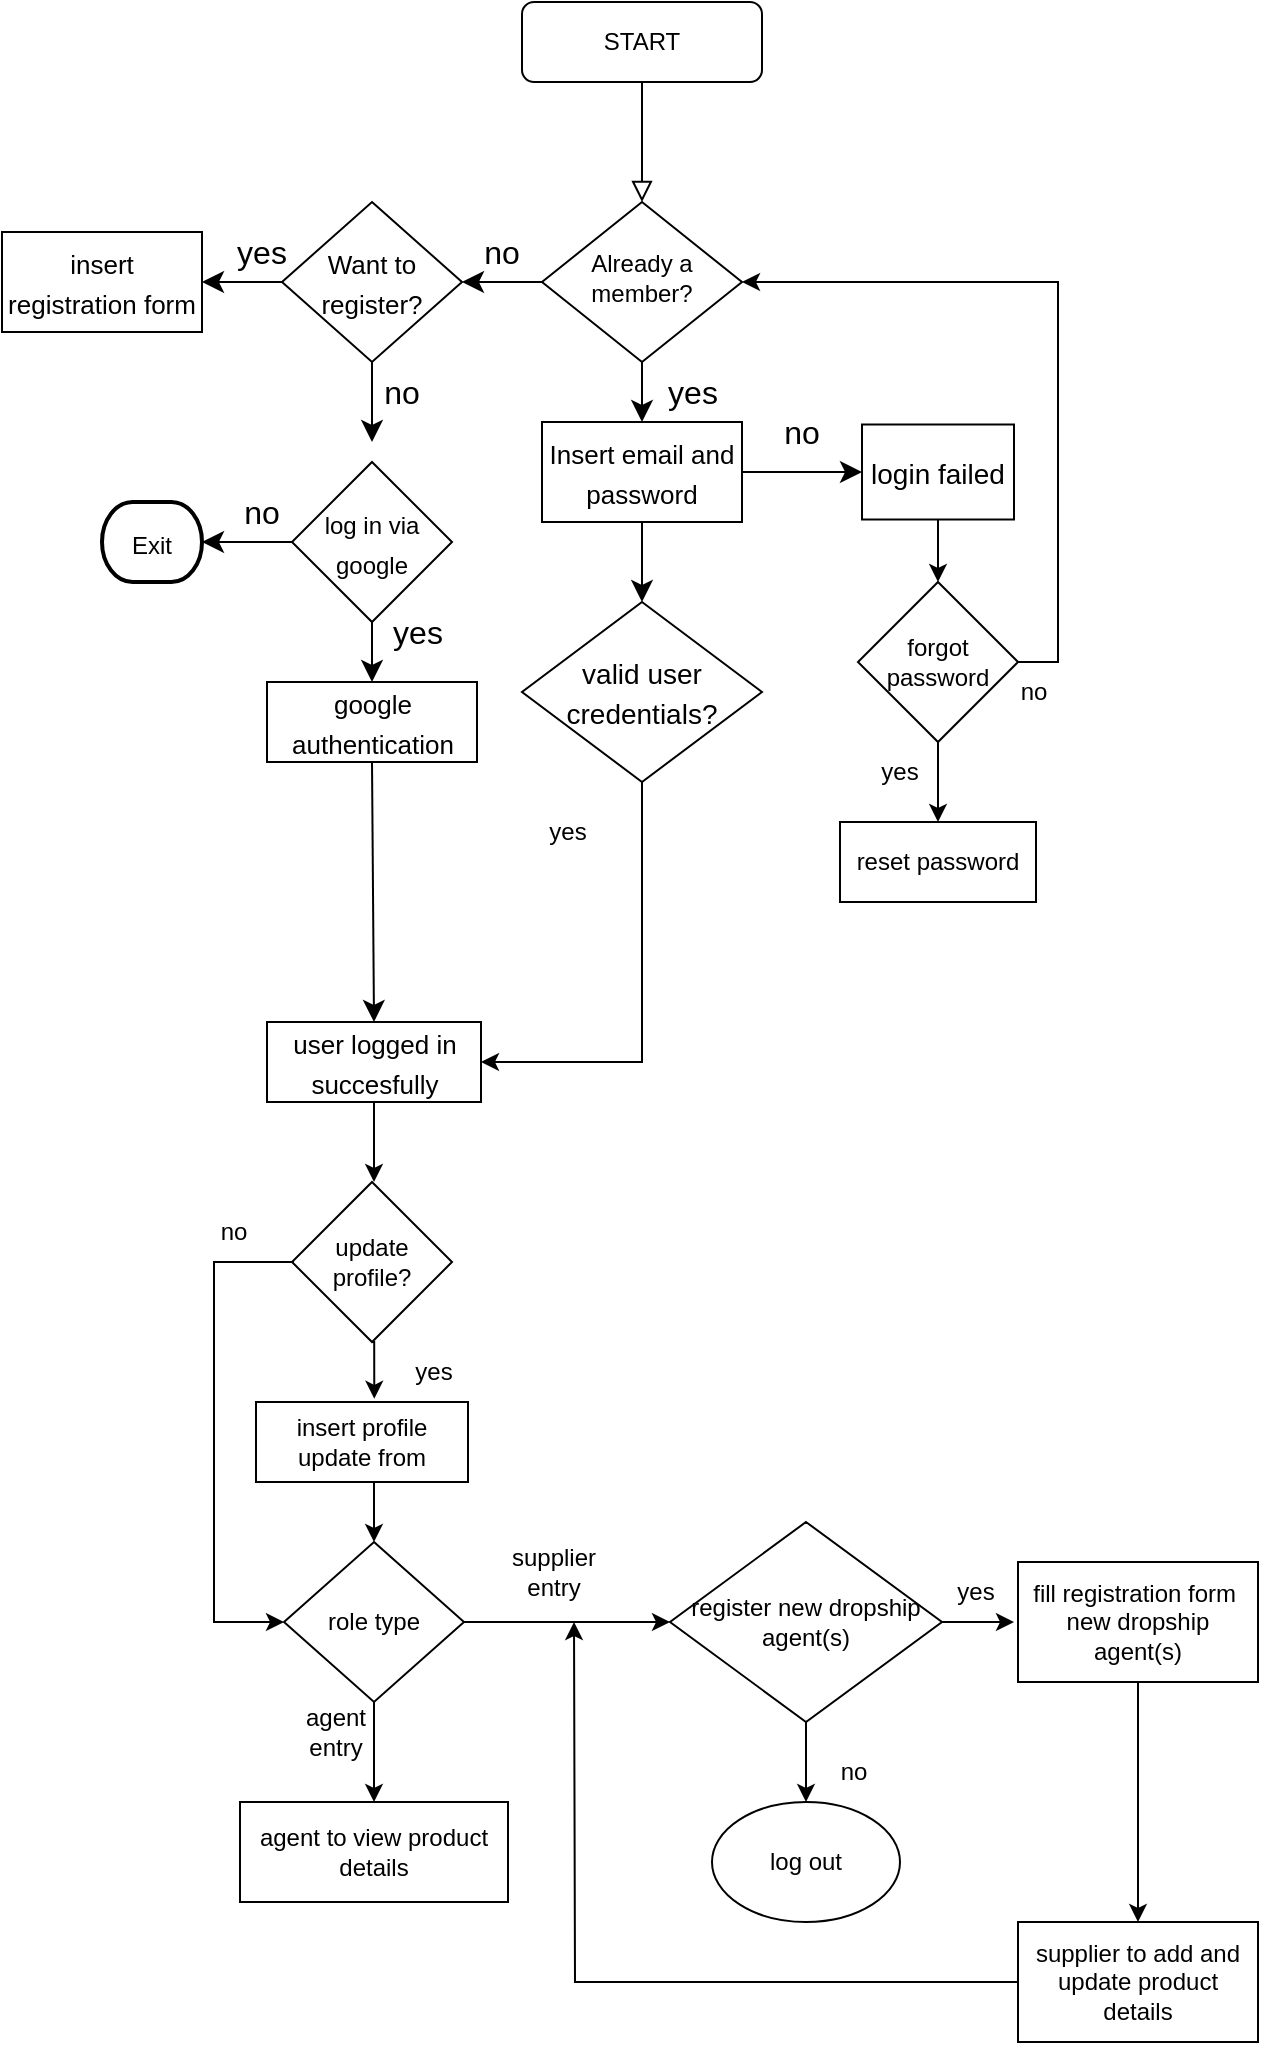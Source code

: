 <mxfile version="21.2.9" type="github" pages="4">
  <diagram id="C5RBs43oDa-KdzZeNtuy" name="m1">
    <mxGraphModel dx="2876" dy="1173" grid="1" gridSize="10" guides="1" tooltips="1" connect="1" arrows="1" fold="1" page="1" pageScale="1" pageWidth="827" pageHeight="1169" math="0" shadow="0">
      <root>
        <mxCell id="WIyWlLk6GJQsqaUBKTNV-0" />
        <mxCell id="WIyWlLk6GJQsqaUBKTNV-1" parent="WIyWlLk6GJQsqaUBKTNV-0" />
        <mxCell id="WIyWlLk6GJQsqaUBKTNV-2" value="" style="rounded=0;html=1;jettySize=auto;orthogonalLoop=1;fontSize=11;endArrow=block;endFill=0;endSize=8;strokeWidth=1;shadow=0;labelBackgroundColor=none;edgeStyle=orthogonalEdgeStyle;" parent="WIyWlLk6GJQsqaUBKTNV-1" source="WIyWlLk6GJQsqaUBKTNV-3" edge="1">
          <mxGeometry relative="1" as="geometry">
            <mxPoint x="-346" y="220" as="targetPoint" />
          </mxGeometry>
        </mxCell>
        <mxCell id="WIyWlLk6GJQsqaUBKTNV-3" value="START" style="rounded=1;whiteSpace=wrap;html=1;fontSize=12;glass=0;strokeWidth=1;shadow=0;" parent="WIyWlLk6GJQsqaUBKTNV-1" vertex="1">
          <mxGeometry x="-406" y="120" width="120" height="40" as="geometry" />
        </mxCell>
        <mxCell id="zm4V85OgwgDdGTfpfrWM-28" style="edgeStyle=none;curved=1;rounded=0;orthogonalLoop=1;jettySize=auto;html=1;exitX=0.5;exitY=1;exitDx=0;exitDy=0;entryX=0.5;entryY=0;entryDx=0;entryDy=0;fontSize=12;startSize=8;endSize=8;" parent="WIyWlLk6GJQsqaUBKTNV-1" source="WIyWlLk6GJQsqaUBKTNV-6" target="zm4V85OgwgDdGTfpfrWM-24" edge="1">
          <mxGeometry relative="1" as="geometry" />
        </mxCell>
        <mxCell id="WIyWlLk6GJQsqaUBKTNV-6" value="Already a member?" style="rhombus;whiteSpace=wrap;html=1;shadow=0;fontFamily=Helvetica;fontSize=12;align=center;strokeWidth=1;spacing=6;spacingTop=-4;" parent="WIyWlLk6GJQsqaUBKTNV-1" vertex="1">
          <mxGeometry x="-396" y="220" width="100" height="80" as="geometry" />
        </mxCell>
        <mxCell id="XUE7TOstbBYD1Scq_L32-0" value="" style="endArrow=classic;html=1;rounded=0;fontSize=12;startSize=8;endSize=8;curved=1;exitX=0;exitY=0.5;exitDx=0;exitDy=0;" parent="WIyWlLk6GJQsqaUBKTNV-1" edge="1">
          <mxGeometry width="50" height="50" relative="1" as="geometry">
            <mxPoint x="-436" y="260" as="sourcePoint" />
            <mxPoint x="-436" y="260" as="targetPoint" />
            <Array as="points" />
          </mxGeometry>
        </mxCell>
        <mxCell id="XUE7TOstbBYD1Scq_L32-2" value="yes" style="text;html=1;align=center;verticalAlign=middle;resizable=0;points=[];autosize=1;strokeColor=none;fillColor=none;fontSize=16;" parent="WIyWlLk6GJQsqaUBKTNV-1" vertex="1">
          <mxGeometry x="-346" y="300" width="50" height="30" as="geometry" />
        </mxCell>
        <mxCell id="XUE7TOstbBYD1Scq_L32-3" value="" style="endArrow=classic;html=1;rounded=0;fontSize=12;startSize=8;endSize=8;curved=1;exitX=0;exitY=0.5;exitDx=0;exitDy=0;" parent="WIyWlLk6GJQsqaUBKTNV-1" source="WIyWlLk6GJQsqaUBKTNV-6" edge="1">
          <mxGeometry width="50" height="50" relative="1" as="geometry">
            <mxPoint x="-396" y="260" as="sourcePoint" />
            <mxPoint x="-436" y="260" as="targetPoint" />
            <Array as="points">
              <mxPoint x="-426" y="260" />
            </Array>
          </mxGeometry>
        </mxCell>
        <mxCell id="XUE7TOstbBYD1Scq_L32-5" value="no" style="text;html=1;strokeColor=none;fillColor=none;align=center;verticalAlign=middle;whiteSpace=wrap;rounded=0;fontSize=16;" parent="WIyWlLk6GJQsqaUBKTNV-1" vertex="1">
          <mxGeometry x="-446" y="230" width="60" height="30" as="geometry" />
        </mxCell>
        <mxCell id="XUE7TOstbBYD1Scq_L32-9" value="" style="edgeStyle=none;curved=1;rounded=0;orthogonalLoop=1;jettySize=auto;html=1;fontSize=12;startSize=8;endSize=8;" parent="WIyWlLk6GJQsqaUBKTNV-1" source="XUE7TOstbBYD1Scq_L32-7" target="XUE7TOstbBYD1Scq_L32-8" edge="1">
          <mxGeometry relative="1" as="geometry" />
        </mxCell>
        <mxCell id="zm4V85OgwgDdGTfpfrWM-0" style="edgeStyle=none;curved=1;rounded=0;orthogonalLoop=1;jettySize=auto;html=1;exitX=0.5;exitY=1;exitDx=0;exitDy=0;fontSize=12;startSize=8;endSize=8;" parent="WIyWlLk6GJQsqaUBKTNV-1" source="XUE7TOstbBYD1Scq_L32-7" edge="1">
          <mxGeometry relative="1" as="geometry">
            <mxPoint x="-481" y="340" as="targetPoint" />
          </mxGeometry>
        </mxCell>
        <mxCell id="XUE7TOstbBYD1Scq_L32-7" value="&lt;font style=&quot;font-size: 13px;&quot;&gt;Want to register?&lt;/font&gt;" style="rhombus;whiteSpace=wrap;html=1;fontSize=16;" parent="WIyWlLk6GJQsqaUBKTNV-1" vertex="1">
          <mxGeometry x="-526" y="220" width="90" height="80" as="geometry" />
        </mxCell>
        <mxCell id="XUE7TOstbBYD1Scq_L32-8" value="&lt;font style=&quot;font-size: 13px;&quot;&gt;insert registration form&lt;/font&gt;" style="rounded=0;whiteSpace=wrap;html=1;fontSize=16;" parent="WIyWlLk6GJQsqaUBKTNV-1" vertex="1">
          <mxGeometry x="-666" y="235" width="100" height="50" as="geometry" />
        </mxCell>
        <mxCell id="XUE7TOstbBYD1Scq_L32-10" value="yes" style="text;html=1;strokeColor=none;fillColor=none;align=center;verticalAlign=middle;whiteSpace=wrap;rounded=0;fontSize=16;" parent="WIyWlLk6GJQsqaUBKTNV-1" vertex="1">
          <mxGeometry x="-566" y="230" width="60" height="30" as="geometry" />
        </mxCell>
        <mxCell id="zm4V85OgwgDdGTfpfrWM-1" value="no" style="text;html=1;strokeColor=none;fillColor=none;align=center;verticalAlign=middle;whiteSpace=wrap;rounded=0;fontSize=16;" parent="WIyWlLk6GJQsqaUBKTNV-1" vertex="1">
          <mxGeometry x="-496" y="300" width="60" height="30" as="geometry" />
        </mxCell>
        <mxCell id="zm4V85OgwgDdGTfpfrWM-10" style="edgeStyle=none;curved=1;rounded=0;orthogonalLoop=1;jettySize=auto;html=1;exitX=0;exitY=0.5;exitDx=0;exitDy=0;fontSize=12;startSize=8;endSize=8;" parent="WIyWlLk6GJQsqaUBKTNV-1" source="zm4V85OgwgDdGTfpfrWM-2" edge="1">
          <mxGeometry relative="1" as="geometry">
            <mxPoint x="-566" y="390" as="targetPoint" />
          </mxGeometry>
        </mxCell>
        <mxCell id="zm4V85OgwgDdGTfpfrWM-19" style="edgeStyle=none;curved=1;rounded=0;orthogonalLoop=1;jettySize=auto;html=1;exitX=0.5;exitY=1;exitDx=0;exitDy=0;fontSize=12;startSize=8;endSize=8;" parent="WIyWlLk6GJQsqaUBKTNV-1" source="zm4V85OgwgDdGTfpfrWM-2" edge="1">
          <mxGeometry relative="1" as="geometry">
            <mxPoint x="-481" y="460" as="targetPoint" />
          </mxGeometry>
        </mxCell>
        <mxCell id="zm4V85OgwgDdGTfpfrWM-2" value="&lt;font style=&quot;font-size: 12px;&quot;&gt;log in via google&lt;/font&gt;" style="rhombus;whiteSpace=wrap;html=1;fontSize=16;" parent="WIyWlLk6GJQsqaUBKTNV-1" vertex="1">
          <mxGeometry x="-521" y="350" width="80" height="80" as="geometry" />
        </mxCell>
        <mxCell id="zm4V85OgwgDdGTfpfrWM-22" style="edgeStyle=none;curved=1;rounded=0;orthogonalLoop=1;jettySize=auto;html=1;exitX=0.5;exitY=1;exitDx=0;exitDy=0;fontSize=12;startSize=8;endSize=8;entryX=0.5;entryY=0;entryDx=0;entryDy=0;" parent="WIyWlLk6GJQsqaUBKTNV-1" source="zm4V85OgwgDdGTfpfrWM-8" target="zm4V85OgwgDdGTfpfrWM-23" edge="1">
          <mxGeometry relative="1" as="geometry">
            <mxPoint x="-481" y="530" as="targetPoint" />
          </mxGeometry>
        </mxCell>
        <mxCell id="zm4V85OgwgDdGTfpfrWM-8" value="&lt;font style=&quot;font-size: 13px;&quot;&gt;google authentication&lt;/font&gt;" style="rounded=0;whiteSpace=wrap;html=1;fontSize=16;" parent="WIyWlLk6GJQsqaUBKTNV-1" vertex="1">
          <mxGeometry x="-533.5" y="460" width="105" height="40" as="geometry" />
        </mxCell>
        <mxCell id="zm4V85OgwgDdGTfpfrWM-12" value="no" style="text;html=1;strokeColor=none;fillColor=none;align=center;verticalAlign=middle;whiteSpace=wrap;rounded=0;fontSize=16;" parent="WIyWlLk6GJQsqaUBKTNV-1" vertex="1">
          <mxGeometry x="-566" y="360" width="60" height="30" as="geometry" />
        </mxCell>
        <mxCell id="zm4V85OgwgDdGTfpfrWM-17" value="&lt;font style=&quot;font-size: 12px;&quot;&gt;Exit&lt;/font&gt;" style="strokeWidth=2;html=1;shape=mxgraph.flowchart.terminator;whiteSpace=wrap;fontSize=16;" parent="WIyWlLk6GJQsqaUBKTNV-1" vertex="1">
          <mxGeometry x="-616" y="370" width="50" height="40" as="geometry" />
        </mxCell>
        <mxCell id="zm4V85OgwgDdGTfpfrWM-21" value="yes" style="text;html=1;strokeColor=none;fillColor=none;align=center;verticalAlign=middle;whiteSpace=wrap;rounded=0;fontSize=16;" parent="WIyWlLk6GJQsqaUBKTNV-1" vertex="1">
          <mxGeometry x="-488.5" y="420" width="60" height="30" as="geometry" />
        </mxCell>
        <mxCell id="mS39tJdVOVtzSuNcRAt_-14" style="edgeStyle=orthogonalEdgeStyle;rounded=0;orthogonalLoop=1;jettySize=auto;html=1;exitX=0.5;exitY=1;exitDx=0;exitDy=0;" parent="WIyWlLk6GJQsqaUBKTNV-1" source="zm4V85OgwgDdGTfpfrWM-23" edge="1">
          <mxGeometry relative="1" as="geometry">
            <mxPoint x="-480" y="710" as="targetPoint" />
          </mxGeometry>
        </mxCell>
        <mxCell id="zm4V85OgwgDdGTfpfrWM-23" value="&lt;font style=&quot;font-size: 13px;&quot;&gt;user logged in succesfully&lt;/font&gt;" style="rounded=0;whiteSpace=wrap;html=1;fontSize=16;" parent="WIyWlLk6GJQsqaUBKTNV-1" vertex="1">
          <mxGeometry x="-533.5" y="630" width="107" height="40" as="geometry" />
        </mxCell>
        <mxCell id="zm4V85OgwgDdGTfpfrWM-29" style="edgeStyle=none;curved=1;rounded=0;orthogonalLoop=1;jettySize=auto;html=1;exitX=0.5;exitY=1;exitDx=0;exitDy=0;fontSize=12;startSize=8;endSize=8;" parent="WIyWlLk6GJQsqaUBKTNV-1" source="zm4V85OgwgDdGTfpfrWM-24" target="zm4V85OgwgDdGTfpfrWM-27" edge="1">
          <mxGeometry relative="1" as="geometry" />
        </mxCell>
        <mxCell id="zm4V85OgwgDdGTfpfrWM-31" style="edgeStyle=none;curved=1;rounded=0;orthogonalLoop=1;jettySize=auto;html=1;exitX=1;exitY=0.5;exitDx=0;exitDy=0;fontSize=12;startSize=8;endSize=8;" parent="WIyWlLk6GJQsqaUBKTNV-1" source="zm4V85OgwgDdGTfpfrWM-24" edge="1">
          <mxGeometry relative="1" as="geometry">
            <mxPoint x="-236" y="355" as="targetPoint" />
          </mxGeometry>
        </mxCell>
        <mxCell id="zm4V85OgwgDdGTfpfrWM-24" value="&lt;font style=&quot;font-size: 13px;&quot;&gt;Insert email and password&lt;/font&gt;" style="rounded=0;whiteSpace=wrap;html=1;fontSize=16;" parent="WIyWlLk6GJQsqaUBKTNV-1" vertex="1">
          <mxGeometry x="-396" y="330" width="100" height="50" as="geometry" />
        </mxCell>
        <mxCell id="mS39tJdVOVtzSuNcRAt_-4" style="edgeStyle=orthogonalEdgeStyle;rounded=0;orthogonalLoop=1;jettySize=auto;html=1;exitX=0.5;exitY=1;exitDx=0;exitDy=0;" parent="WIyWlLk6GJQsqaUBKTNV-1" source="zm4V85OgwgDdGTfpfrWM-26" edge="1">
          <mxGeometry relative="1" as="geometry">
            <mxPoint x="-198" y="410" as="targetPoint" />
          </mxGeometry>
        </mxCell>
        <mxCell id="zm4V85OgwgDdGTfpfrWM-26" value="&lt;font style=&quot;font-size: 14px;&quot;&gt;login failed&lt;/font&gt;" style="rounded=0;whiteSpace=wrap;html=1;fontSize=16;" parent="WIyWlLk6GJQsqaUBKTNV-1" vertex="1">
          <mxGeometry x="-236" y="331.25" width="76" height="47.5" as="geometry" />
        </mxCell>
        <mxCell id="mS39tJdVOVtzSuNcRAt_-1" style="edgeStyle=orthogonalEdgeStyle;rounded=0;orthogonalLoop=1;jettySize=auto;html=1;exitX=0.5;exitY=1;exitDx=0;exitDy=0;entryX=1;entryY=0.5;entryDx=0;entryDy=0;" parent="WIyWlLk6GJQsqaUBKTNV-1" source="zm4V85OgwgDdGTfpfrWM-27" target="zm4V85OgwgDdGTfpfrWM-23" edge="1">
          <mxGeometry relative="1" as="geometry" />
        </mxCell>
        <mxCell id="zm4V85OgwgDdGTfpfrWM-27" value="&lt;font style=&quot;font-size: 14px;&quot;&gt;valid user credentials?&lt;/font&gt;" style="rhombus;whiteSpace=wrap;html=1;fontSize=16;" parent="WIyWlLk6GJQsqaUBKTNV-1" vertex="1">
          <mxGeometry x="-406" y="420" width="120" height="90" as="geometry" />
        </mxCell>
        <mxCell id="zm4V85OgwgDdGTfpfrWM-30" value="no" style="text;html=1;strokeColor=none;fillColor=none;align=center;verticalAlign=middle;whiteSpace=wrap;rounded=0;fontSize=16;" parent="WIyWlLk6GJQsqaUBKTNV-1" vertex="1">
          <mxGeometry x="-296" y="320" width="60" height="30" as="geometry" />
        </mxCell>
        <mxCell id="mS39tJdVOVtzSuNcRAt_-2" value="yes" style="text;html=1;strokeColor=none;fillColor=none;align=center;verticalAlign=middle;whiteSpace=wrap;rounded=0;" parent="WIyWlLk6GJQsqaUBKTNV-1" vertex="1">
          <mxGeometry x="-413" y="520" width="60" height="30" as="geometry" />
        </mxCell>
        <mxCell id="mS39tJdVOVtzSuNcRAt_-7" style="edgeStyle=orthogonalEdgeStyle;rounded=0;orthogonalLoop=1;jettySize=auto;html=1;exitX=0.5;exitY=1;exitDx=0;exitDy=0;entryX=0.5;entryY=0;entryDx=0;entryDy=0;" parent="WIyWlLk6GJQsqaUBKTNV-1" source="mS39tJdVOVtzSuNcRAt_-3" target="mS39tJdVOVtzSuNcRAt_-6" edge="1">
          <mxGeometry relative="1" as="geometry" />
        </mxCell>
        <mxCell id="Tr5HWSPgmxo_ccj5RSQs-0" style="edgeStyle=orthogonalEdgeStyle;rounded=0;orthogonalLoop=1;jettySize=auto;html=1;exitX=1;exitY=0.5;exitDx=0;exitDy=0;entryX=1;entryY=0.5;entryDx=0;entryDy=0;" parent="WIyWlLk6GJQsqaUBKTNV-1" source="mS39tJdVOVtzSuNcRAt_-3" target="WIyWlLk6GJQsqaUBKTNV-6" edge="1">
          <mxGeometry relative="1" as="geometry" />
        </mxCell>
        <mxCell id="mS39tJdVOVtzSuNcRAt_-3" value="forgot password" style="rhombus;whiteSpace=wrap;html=1;" parent="WIyWlLk6GJQsqaUBKTNV-1" vertex="1">
          <mxGeometry x="-238" y="410" width="80" height="80" as="geometry" />
        </mxCell>
        <mxCell id="mS39tJdVOVtzSuNcRAt_-6" value="reset password" style="rounded=0;whiteSpace=wrap;html=1;" parent="WIyWlLk6GJQsqaUBKTNV-1" vertex="1">
          <mxGeometry x="-247" y="530" width="98" height="40" as="geometry" />
        </mxCell>
        <mxCell id="mS39tJdVOVtzSuNcRAt_-8" value="yes" style="text;html=1;strokeColor=none;fillColor=none;align=center;verticalAlign=middle;whiteSpace=wrap;rounded=0;" parent="WIyWlLk6GJQsqaUBKTNV-1" vertex="1">
          <mxGeometry x="-247" y="490" width="60" height="30" as="geometry" />
        </mxCell>
        <mxCell id="mS39tJdVOVtzSuNcRAt_-26" style="edgeStyle=orthogonalEdgeStyle;rounded=0;orthogonalLoop=1;jettySize=auto;html=1;exitX=0.5;exitY=1;exitDx=0;exitDy=0;entryX=0.558;entryY=-0.04;entryDx=0;entryDy=0;entryPerimeter=0;" parent="WIyWlLk6GJQsqaUBKTNV-1" source="mS39tJdVOVtzSuNcRAt_-16" target="mS39tJdVOVtzSuNcRAt_-23" edge="1">
          <mxGeometry relative="1" as="geometry" />
        </mxCell>
        <mxCell id="mS39tJdVOVtzSuNcRAt_-16" value="update profile?" style="rhombus;whiteSpace=wrap;html=1;" parent="WIyWlLk6GJQsqaUBKTNV-1" vertex="1">
          <mxGeometry x="-521" y="710" width="80" height="80" as="geometry" />
        </mxCell>
        <mxCell id="mS39tJdVOVtzSuNcRAt_-30" style="edgeStyle=orthogonalEdgeStyle;rounded=0;orthogonalLoop=1;jettySize=auto;html=1;exitX=1;exitY=1;exitDx=0;exitDy=0;entryX=0;entryY=0.5;entryDx=0;entryDy=0;" parent="WIyWlLk6GJQsqaUBKTNV-1" source="mS39tJdVOVtzSuNcRAt_-22" target="mS39tJdVOVtzSuNcRAt_-24" edge="1">
          <mxGeometry relative="1" as="geometry">
            <Array as="points">
              <mxPoint x="-560" y="750" />
              <mxPoint x="-560" y="930" />
            </Array>
          </mxGeometry>
        </mxCell>
        <mxCell id="mS39tJdVOVtzSuNcRAt_-22" value="no" style="text;html=1;strokeColor=none;fillColor=none;align=center;verticalAlign=middle;whiteSpace=wrap;rounded=0;" parent="WIyWlLk6GJQsqaUBKTNV-1" vertex="1">
          <mxGeometry x="-580" y="720" width="60" height="30" as="geometry" />
        </mxCell>
        <mxCell id="mS39tJdVOVtzSuNcRAt_-29" style="edgeStyle=orthogonalEdgeStyle;rounded=0;orthogonalLoop=1;jettySize=auto;html=1;exitX=0.5;exitY=1;exitDx=0;exitDy=0;entryX=0.5;entryY=0;entryDx=0;entryDy=0;" parent="WIyWlLk6GJQsqaUBKTNV-1" source="mS39tJdVOVtzSuNcRAt_-23" target="mS39tJdVOVtzSuNcRAt_-24" edge="1">
          <mxGeometry relative="1" as="geometry" />
        </mxCell>
        <mxCell id="mS39tJdVOVtzSuNcRAt_-23" value="insert profile update from" style="rounded=0;whiteSpace=wrap;html=1;" parent="WIyWlLk6GJQsqaUBKTNV-1" vertex="1">
          <mxGeometry x="-539" y="820" width="106" height="40" as="geometry" />
        </mxCell>
        <mxCell id="mS39tJdVOVtzSuNcRAt_-31" style="edgeStyle=orthogonalEdgeStyle;rounded=0;orthogonalLoop=1;jettySize=auto;html=1;exitX=1;exitY=0.5;exitDx=0;exitDy=0;entryX=0;entryY=0.5;entryDx=0;entryDy=0;" parent="WIyWlLk6GJQsqaUBKTNV-1" source="mS39tJdVOVtzSuNcRAt_-24" target="mS39tJdVOVtzSuNcRAt_-37" edge="1">
          <mxGeometry relative="1" as="geometry">
            <mxPoint x="-370" y="930" as="targetPoint" />
          </mxGeometry>
        </mxCell>
        <mxCell id="mS39tJdVOVtzSuNcRAt_-32" style="edgeStyle=orthogonalEdgeStyle;rounded=0;orthogonalLoop=1;jettySize=auto;html=1;exitX=0.5;exitY=1;exitDx=0;exitDy=0;entryX=0.5;entryY=0;entryDx=0;entryDy=0;" parent="WIyWlLk6GJQsqaUBKTNV-1" source="mS39tJdVOVtzSuNcRAt_-24" target="mS39tJdVOVtzSuNcRAt_-25" edge="1">
          <mxGeometry relative="1" as="geometry" />
        </mxCell>
        <mxCell id="mS39tJdVOVtzSuNcRAt_-24" value="role type" style="rhombus;whiteSpace=wrap;html=1;" parent="WIyWlLk6GJQsqaUBKTNV-1" vertex="1">
          <mxGeometry x="-525" y="890" width="90" height="80" as="geometry" />
        </mxCell>
        <mxCell id="mS39tJdVOVtzSuNcRAt_-25" value="agent to view product details" style="rounded=0;whiteSpace=wrap;html=1;" parent="WIyWlLk6GJQsqaUBKTNV-1" vertex="1">
          <mxGeometry x="-547" y="1020" width="134" height="50" as="geometry" />
        </mxCell>
        <mxCell id="mS39tJdVOVtzSuNcRAt_-27" value="yes" style="text;html=1;strokeColor=none;fillColor=none;align=center;verticalAlign=middle;whiteSpace=wrap;rounded=0;" parent="WIyWlLk6GJQsqaUBKTNV-1" vertex="1">
          <mxGeometry x="-480" y="790" width="60" height="30" as="geometry" />
        </mxCell>
        <mxCell id="mS39tJdVOVtzSuNcRAt_-33" value="supplier entry" style="text;html=1;strokeColor=none;fillColor=none;align=center;verticalAlign=middle;whiteSpace=wrap;rounded=0;" parent="WIyWlLk6GJQsqaUBKTNV-1" vertex="1">
          <mxGeometry x="-420" y="890" width="60" height="30" as="geometry" />
        </mxCell>
        <mxCell id="mS39tJdVOVtzSuNcRAt_-34" value="agent entry" style="text;html=1;strokeColor=none;fillColor=none;align=center;verticalAlign=middle;whiteSpace=wrap;rounded=0;" parent="WIyWlLk6GJQsqaUBKTNV-1" vertex="1">
          <mxGeometry x="-529" y="970" width="60" height="30" as="geometry" />
        </mxCell>
        <mxCell id="PUjC_izhzjqTeAjo-9X1-14" style="edgeStyle=orthogonalEdgeStyle;rounded=0;orthogonalLoop=1;jettySize=auto;html=1;exitX=1;exitY=0.5;exitDx=0;exitDy=0;" parent="WIyWlLk6GJQsqaUBKTNV-1" source="mS39tJdVOVtzSuNcRAt_-37" edge="1">
          <mxGeometry relative="1" as="geometry">
            <mxPoint x="-160" y="930" as="targetPoint" />
          </mxGeometry>
        </mxCell>
        <mxCell id="PUjC_izhzjqTeAjo-9X1-20" style="edgeStyle=orthogonalEdgeStyle;rounded=0;orthogonalLoop=1;jettySize=auto;html=1;exitX=0.5;exitY=1;exitDx=0;exitDy=0;entryX=0.5;entryY=0;entryDx=0;entryDy=0;" parent="WIyWlLk6GJQsqaUBKTNV-1" source="mS39tJdVOVtzSuNcRAt_-37" target="aZmxb7JcqtItUaVP3k3k-1" edge="1">
          <mxGeometry relative="1" as="geometry" />
        </mxCell>
        <mxCell id="mS39tJdVOVtzSuNcRAt_-37" value="register new dropship agent(s)" style="rhombus;whiteSpace=wrap;html=1;" parent="WIyWlLk6GJQsqaUBKTNV-1" vertex="1">
          <mxGeometry x="-332" y="880" width="136" height="100" as="geometry" />
        </mxCell>
        <mxCell id="PUjC_izhzjqTeAjo-9X1-15" style="edgeStyle=orthogonalEdgeStyle;rounded=0;orthogonalLoop=1;jettySize=auto;html=1;exitX=0.5;exitY=1;exitDx=0;exitDy=0;entryX=0.5;entryY=0;entryDx=0;entryDy=0;" parent="WIyWlLk6GJQsqaUBKTNV-1" source="mS39tJdVOVtzSuNcRAt_-38" target="mS39tJdVOVtzSuNcRAt_-42" edge="1">
          <mxGeometry relative="1" as="geometry" />
        </mxCell>
        <mxCell id="mS39tJdVOVtzSuNcRAt_-38" value="fill registration form&amp;nbsp; new dropship agent(s)" style="rounded=0;whiteSpace=wrap;html=1;" parent="WIyWlLk6GJQsqaUBKTNV-1" vertex="1">
          <mxGeometry x="-158" y="900" width="120" height="60" as="geometry" />
        </mxCell>
        <mxCell id="PUjC_izhzjqTeAjo-9X1-16" style="edgeStyle=orthogonalEdgeStyle;rounded=0;orthogonalLoop=1;jettySize=auto;html=1;exitX=0;exitY=0.5;exitDx=0;exitDy=0;" parent="WIyWlLk6GJQsqaUBKTNV-1" source="mS39tJdVOVtzSuNcRAt_-42" edge="1">
          <mxGeometry relative="1" as="geometry">
            <mxPoint x="-380" y="930" as="targetPoint" />
          </mxGeometry>
        </mxCell>
        <mxCell id="mS39tJdVOVtzSuNcRAt_-42" value="supplier to add and update product details" style="rounded=0;whiteSpace=wrap;html=1;" parent="WIyWlLk6GJQsqaUBKTNV-1" vertex="1">
          <mxGeometry x="-158" y="1080" width="120" height="60" as="geometry" />
        </mxCell>
        <mxCell id="aZmxb7JcqtItUaVP3k3k-1" value="log out" style="ellipse;whiteSpace=wrap;html=1;" parent="WIyWlLk6GJQsqaUBKTNV-1" vertex="1">
          <mxGeometry x="-311" y="1020" width="94" height="60" as="geometry" />
        </mxCell>
        <mxCell id="Tr5HWSPgmxo_ccj5RSQs-1" value="no" style="text;html=1;strokeColor=none;fillColor=none;align=center;verticalAlign=middle;whiteSpace=wrap;rounded=0;" parent="WIyWlLk6GJQsqaUBKTNV-1" vertex="1">
          <mxGeometry x="-180" y="450" width="60" height="30" as="geometry" />
        </mxCell>
        <mxCell id="PUjC_izhzjqTeAjo-9X1-21" value="no" style="text;html=1;strokeColor=none;fillColor=none;align=center;verticalAlign=middle;whiteSpace=wrap;rounded=0;" parent="WIyWlLk6GJQsqaUBKTNV-1" vertex="1">
          <mxGeometry x="-270" y="990" width="60" height="30" as="geometry" />
        </mxCell>
        <mxCell id="PUjC_izhzjqTeAjo-9X1-22" value="yes" style="text;html=1;strokeColor=none;fillColor=none;align=center;verticalAlign=middle;whiteSpace=wrap;rounded=0;" parent="WIyWlLk6GJQsqaUBKTNV-1" vertex="1">
          <mxGeometry x="-209" y="900" width="60" height="30" as="geometry" />
        </mxCell>
      </root>
    </mxGraphModel>
  </diagram>
  <diagram id="-iZ7gx4boMv2KKmEZ79i" name="m2">
    <mxGraphModel dx="1247" dy="314" grid="1" gridSize="10" guides="1" tooltips="1" connect="1" arrows="1" fold="1" page="0" pageScale="1" pageWidth="850" pageHeight="1100" math="0" shadow="0">
      <root>
        <mxCell id="0" />
        <mxCell id="1" parent="0" />
        <mxCell id="Epirr8GKMvPQPAAtv7YE-65" value="" style="edgeStyle=orthogonalEdgeStyle;rounded=0;orthogonalLoop=1;jettySize=auto;html=1;" edge="1" parent="1" source="Epirr8GKMvPQPAAtv7YE-63" target="Epirr8GKMvPQPAAtv7YE-64">
          <mxGeometry relative="1" as="geometry" />
        </mxCell>
        <mxCell id="Epirr8GKMvPQPAAtv7YE-63" value="&lt;font style=&quot;font-size: 13px;&quot;&gt;user logged in succesfully&lt;/font&gt;" style="rounded=0;whiteSpace=wrap;html=1;fontSize=16;" vertex="1" parent="1">
          <mxGeometry x="415" y="400" width="110" height="50" as="geometry" />
        </mxCell>
        <mxCell id="Epirr8GKMvPQPAAtv7YE-74" style="edgeStyle=orthogonalEdgeStyle;rounded=0;orthogonalLoop=1;jettySize=auto;html=1;entryX=0.5;entryY=0;entryDx=0;entryDy=0;" edge="1" parent="1" source="Epirr8GKMvPQPAAtv7YE-64" target="Epirr8GKMvPQPAAtv7YE-66">
          <mxGeometry relative="1" as="geometry" />
        </mxCell>
        <mxCell id="Epirr8GKMvPQPAAtv7YE-64" value="Users monitor stock." style="rounded=0;whiteSpace=wrap;html=1;" vertex="1" parent="1">
          <mxGeometry x="410" y="515" width="120" height="60" as="geometry" />
        </mxCell>
        <mxCell id="Epirr8GKMvPQPAAtv7YE-68" value="" style="edgeStyle=orthogonalEdgeStyle;rounded=0;orthogonalLoop=1;jettySize=auto;html=1;" edge="1" parent="1" source="Epirr8GKMvPQPAAtv7YE-66">
          <mxGeometry relative="1" as="geometry">
            <mxPoint x="370" y="670" as="targetPoint" />
          </mxGeometry>
        </mxCell>
        <mxCell id="Epirr8GKMvPQPAAtv7YE-70" value="" style="edgeStyle=orthogonalEdgeStyle;rounded=0;orthogonalLoop=1;jettySize=auto;html=1;" edge="1" parent="1" source="Epirr8GKMvPQPAAtv7YE-66" target="Epirr8GKMvPQPAAtv7YE-69">
          <mxGeometry relative="1" as="geometry" />
        </mxCell>
        <mxCell id="Epirr8GKMvPQPAAtv7YE-66" value="Type of roles" style="rhombus;whiteSpace=wrap;html=1;" vertex="1" parent="1">
          <mxGeometry x="430" y="630" width="80" height="80" as="geometry" />
        </mxCell>
        <mxCell id="Epirr8GKMvPQPAAtv7YE-83" value="" style="edgeStyle=orthogonalEdgeStyle;rounded=0;orthogonalLoop=1;jettySize=auto;html=1;" edge="1" parent="1" source="Epirr8GKMvPQPAAtv7YE-69" target="Epirr8GKMvPQPAAtv7YE-82">
          <mxGeometry relative="1" as="geometry" />
        </mxCell>
        <mxCell id="Epirr8GKMvPQPAAtv7YE-69" value="Confirm availability of stocks" style="whiteSpace=wrap;html=1;" vertex="1" parent="1">
          <mxGeometry x="570" y="640" width="120" height="60" as="geometry" />
        </mxCell>
        <mxCell id="Epirr8GKMvPQPAAtv7YE-71" value="Agent" style="text;html=1;align=center;verticalAlign=middle;resizable=0;points=[];autosize=1;strokeColor=none;fillColor=none;" vertex="1" parent="1">
          <mxGeometry x="375" y="640" width="50" height="30" as="geometry" />
        </mxCell>
        <mxCell id="Epirr8GKMvPQPAAtv7YE-72" value="Supplier" style="text;html=1;align=center;verticalAlign=middle;resizable=0;points=[];autosize=1;strokeColor=none;fillColor=none;" vertex="1" parent="1">
          <mxGeometry x="495" y="640" width="70" height="30" as="geometry" />
        </mxCell>
        <mxCell id="Epirr8GKMvPQPAAtv7YE-77" value="" style="edgeStyle=orthogonalEdgeStyle;rounded=0;orthogonalLoop=1;jettySize=auto;html=1;" edge="1" parent="1" source="Epirr8GKMvPQPAAtv7YE-75" target="Epirr8GKMvPQPAAtv7YE-76">
          <mxGeometry relative="1" as="geometry" />
        </mxCell>
        <mxCell id="Epirr8GKMvPQPAAtv7YE-79" value="" style="edgeStyle=orthogonalEdgeStyle;rounded=0;orthogonalLoop=1;jettySize=auto;html=1;" edge="1" parent="1" source="Epirr8GKMvPQPAAtv7YE-75" target="Epirr8GKMvPQPAAtv7YE-78">
          <mxGeometry relative="1" as="geometry" />
        </mxCell>
        <mxCell id="Epirr8GKMvPQPAAtv7YE-75" value="Restocking" style="rhombus;whiteSpace=wrap;html=1;" vertex="1" parent="1">
          <mxGeometry x="290" y="630" width="80" height="80" as="geometry" />
        </mxCell>
        <mxCell id="Epirr8GKMvPQPAAtv7YE-85" style="edgeStyle=orthogonalEdgeStyle;rounded=0;orthogonalLoop=1;jettySize=auto;html=1;entryX=0;entryY=0.5;entryDx=0;entryDy=0;exitX=0.5;exitY=1;exitDx=0;exitDy=0;" edge="1" parent="1" source="Epirr8GKMvPQPAAtv7YE-76" target="Epirr8GKMvPQPAAtv7YE-78">
          <mxGeometry relative="1" as="geometry">
            <Array as="points">
              <mxPoint x="170" y="830" />
            </Array>
          </mxGeometry>
        </mxCell>
        <mxCell id="Epirr8GKMvPQPAAtv7YE-76" value="Input new stocks" style="whiteSpace=wrap;html=1;" vertex="1" parent="1">
          <mxGeometry x="110" y="640" width="120" height="60" as="geometry" />
        </mxCell>
        <mxCell id="Epirr8GKMvPQPAAtv7YE-78" value="Logout" style="whiteSpace=wrap;html=1;" vertex="1" parent="1">
          <mxGeometry x="270" y="800" width="120" height="60" as="geometry" />
        </mxCell>
        <mxCell id="Epirr8GKMvPQPAAtv7YE-80" value="Yes" style="text;html=1;align=center;verticalAlign=middle;resizable=0;points=[];autosize=1;strokeColor=none;fillColor=none;" vertex="1" parent="1">
          <mxGeometry x="250" y="648" width="40" height="30" as="geometry" />
        </mxCell>
        <mxCell id="Epirr8GKMvPQPAAtv7YE-81" value="No" style="text;html=1;align=center;verticalAlign=middle;resizable=0;points=[];autosize=1;strokeColor=none;fillColor=none;" vertex="1" parent="1">
          <mxGeometry x="330" y="728" width="40" height="30" as="geometry" />
        </mxCell>
        <mxCell id="Epirr8GKMvPQPAAtv7YE-84" style="edgeStyle=orthogonalEdgeStyle;rounded=0;orthogonalLoop=1;jettySize=auto;html=1;entryX=1;entryY=0.5;entryDx=0;entryDy=0;exitX=0.5;exitY=1;exitDx=0;exitDy=0;" edge="1" parent="1" source="Epirr8GKMvPQPAAtv7YE-82" target="Epirr8GKMvPQPAAtv7YE-78">
          <mxGeometry relative="1" as="geometry" />
        </mxCell>
        <mxCell id="Epirr8GKMvPQPAAtv7YE-82" value="Take order" style="whiteSpace=wrap;html=1;" vertex="1" parent="1">
          <mxGeometry x="570" y="735" width="120" height="60" as="geometry" />
        </mxCell>
      </root>
    </mxGraphModel>
  </diagram>
  <diagram id="HfzF1jKo9Y1WfONMFjhq" name="m3">
    <mxGraphModel dx="516" dy="659" grid="0" gridSize="10" guides="1" tooltips="1" connect="1" arrows="1" fold="1" page="0" pageScale="1" pageWidth="850" pageHeight="1100" math="0" shadow="0">
      <root>
        <mxCell id="0" />
        <mxCell id="1" parent="0" />
      </root>
    </mxGraphModel>
  </diagram>
  <diagram id="zbgfwv33sZD06-Rs9-dv" name="m4">
    <mxGraphModel dx="516" dy="659" grid="0" gridSize="10" guides="1" tooltips="1" connect="1" arrows="1" fold="1" page="0" pageScale="1" pageWidth="850" pageHeight="1100" math="0" shadow="0">
      <root>
        <mxCell id="0" />
        <mxCell id="1" parent="0" />
      </root>
    </mxGraphModel>
  </diagram>
</mxfile>
